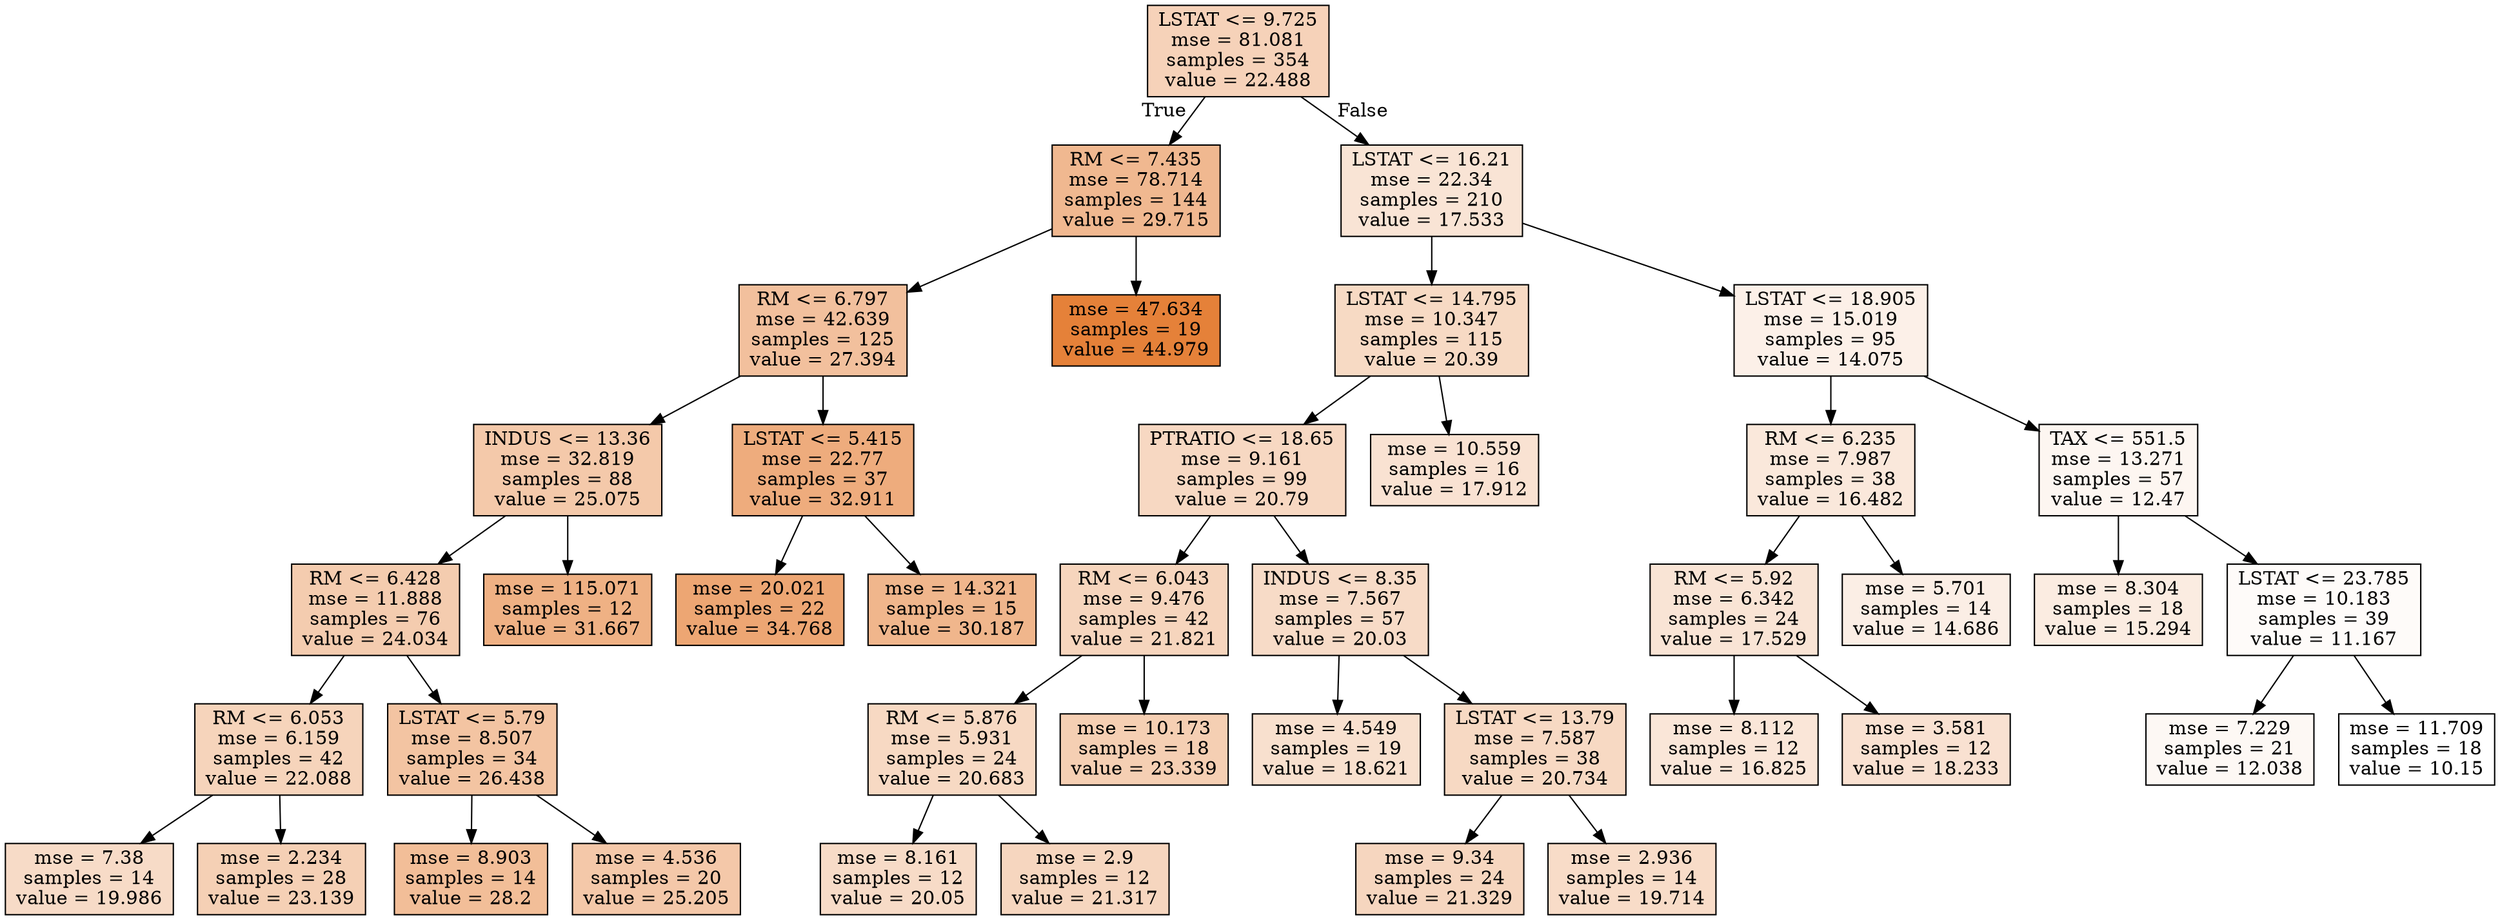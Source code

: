 digraph Tree {
node [shape=box, style="filled", color="black"] ;
0 [label="LSTAT <= 9.725\nmse = 81.081\nsamples = 354\nvalue = 22.488", fillcolor="#e581395a"] ;
1 [label="RM <= 7.435\nmse = 78.714\nsamples = 144\nvalue = 29.715", fillcolor="#e581398f"] ;
0 -> 1 [labeldistance=2.5, labelangle=45, headlabel="True"] ;
2 [label="RM <= 6.797\nmse = 42.639\nsamples = 125\nvalue = 27.394", fillcolor="#e581397e"] ;
1 -> 2 ;
3 [label="INDUS <= 13.36\nmse = 32.819\nsamples = 88\nvalue = 25.075", fillcolor="#e581396d"] ;
2 -> 3 ;
4 [label="RM <= 6.428\nmse = 11.888\nsamples = 76\nvalue = 24.034", fillcolor="#e5813966"] ;
3 -> 4 ;
5 [label="RM <= 6.053\nmse = 6.159\nsamples = 42\nvalue = 22.088", fillcolor="#e5813957"] ;
4 -> 5 ;
6 [label="mse = 7.38\nsamples = 14\nvalue = 19.986", fillcolor="#e5813948"] ;
5 -> 6 ;
7 [label="mse = 2.234\nsamples = 28\nvalue = 23.139", fillcolor="#e581395f"] ;
5 -> 7 ;
8 [label="LSTAT <= 5.79\nmse = 8.507\nsamples = 34\nvalue = 26.438", fillcolor="#e5813977"] ;
4 -> 8 ;
9 [label="mse = 8.903\nsamples = 14\nvalue = 28.2", fillcolor="#e5813984"] ;
8 -> 9 ;
10 [label="mse = 4.536\nsamples = 20\nvalue = 25.205", fillcolor="#e581396e"] ;
8 -> 10 ;
11 [label="mse = 115.071\nsamples = 12\nvalue = 31.667", fillcolor="#e581399e"] ;
3 -> 11 ;
12 [label="LSTAT <= 5.415\nmse = 22.77\nsamples = 37\nvalue = 32.911", fillcolor="#e58139a7"] ;
2 -> 12 ;
13 [label="mse = 20.021\nsamples = 22\nvalue = 34.768", fillcolor="#e58139b4"] ;
12 -> 13 ;
14 [label="mse = 14.321\nsamples = 15\nvalue = 30.187", fillcolor="#e5813993"] ;
12 -> 14 ;
15 [label="mse = 47.634\nsamples = 19\nvalue = 44.979", fillcolor="#e58139ff"] ;
1 -> 15 ;
16 [label="LSTAT <= 16.21\nmse = 22.34\nsamples = 210\nvalue = 17.533", fillcolor="#e5813936"] ;
0 -> 16 [labeldistance=2.5, labelangle=-45, headlabel="False"] ;
17 [label="LSTAT <= 14.795\nmse = 10.347\nsamples = 115\nvalue = 20.39", fillcolor="#e581394b"] ;
16 -> 17 ;
18 [label="PTRATIO <= 18.65\nmse = 9.161\nsamples = 99\nvalue = 20.79", fillcolor="#e581394e"] ;
17 -> 18 ;
19 [label="RM <= 6.043\nmse = 9.476\nsamples = 42\nvalue = 21.821", fillcolor="#e5813955"] ;
18 -> 19 ;
20 [label="RM <= 5.876\nmse = 5.931\nsamples = 24\nvalue = 20.683", fillcolor="#e581394d"] ;
19 -> 20 ;
21 [label="mse = 8.161\nsamples = 12\nvalue = 20.05", fillcolor="#e5813948"] ;
20 -> 21 ;
22 [label="mse = 2.9\nsamples = 12\nvalue = 21.317", fillcolor="#e5813952"] ;
20 -> 22 ;
23 [label="mse = 10.173\nsamples = 18\nvalue = 23.339", fillcolor="#e5813961"] ;
19 -> 23 ;
24 [label="INDUS <= 8.35\nmse = 7.567\nsamples = 57\nvalue = 20.03", fillcolor="#e5813948"] ;
18 -> 24 ;
25 [label="mse = 4.549\nsamples = 19\nvalue = 18.621", fillcolor="#e581393e"] ;
24 -> 25 ;
26 [label="LSTAT <= 13.79\nmse = 7.587\nsamples = 38\nvalue = 20.734", fillcolor="#e581394d"] ;
24 -> 26 ;
27 [label="mse = 9.34\nsamples = 24\nvalue = 21.329", fillcolor="#e5813952"] ;
26 -> 27 ;
28 [label="mse = 2.936\nsamples = 14\nvalue = 19.714", fillcolor="#e5813946"] ;
26 -> 28 ;
29 [label="mse = 10.559\nsamples = 16\nvalue = 17.912", fillcolor="#e5813939"] ;
17 -> 29 ;
30 [label="LSTAT <= 18.905\nmse = 15.019\nsamples = 95\nvalue = 14.075", fillcolor="#e581391d"] ;
16 -> 30 ;
31 [label="RM <= 6.235\nmse = 7.987\nsamples = 38\nvalue = 16.482", fillcolor="#e581392e"] ;
30 -> 31 ;
32 [label="RM <= 5.92\nmse = 6.342\nsamples = 24\nvalue = 17.529", fillcolor="#e5813936"] ;
31 -> 32 ;
33 [label="mse = 8.112\nsamples = 12\nvalue = 16.825", fillcolor="#e5813931"] ;
32 -> 33 ;
34 [label="mse = 3.581\nsamples = 12\nvalue = 18.233", fillcolor="#e581393b"] ;
32 -> 34 ;
35 [label="mse = 5.701\nsamples = 14\nvalue = 14.686", fillcolor="#e5813921"] ;
31 -> 35 ;
36 [label="TAX <= 551.5\nmse = 13.271\nsamples = 57\nvalue = 12.47", fillcolor="#e5813911"] ;
30 -> 36 ;
37 [label="mse = 8.304\nsamples = 18\nvalue = 15.294", fillcolor="#e5813926"] ;
36 -> 37 ;
38 [label="LSTAT <= 23.785\nmse = 10.183\nsamples = 39\nvalue = 11.167", fillcolor="#e5813907"] ;
36 -> 38 ;
39 [label="mse = 7.229\nsamples = 21\nvalue = 12.038", fillcolor="#e581390e"] ;
38 -> 39 ;
40 [label="mse = 11.709\nsamples = 18\nvalue = 10.15", fillcolor="#e5813900"] ;
38 -> 40 ;
}